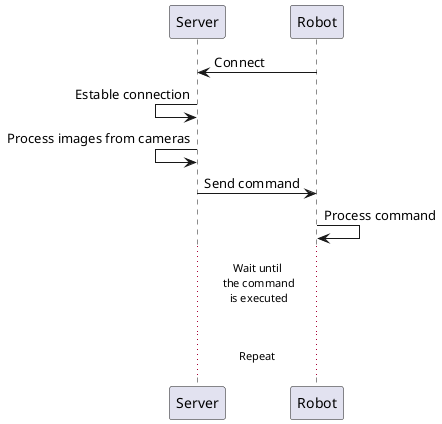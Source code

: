 @startuml

participant Server as S
participant Robot as R

R -> S : Connect
S <- S : Estable connection  
S <- S : Process images from cameras  
S -> R : Send command
R -> R : Process command
...Wait until\n the command\n is executed\n...
...Repeat...

@enduml
